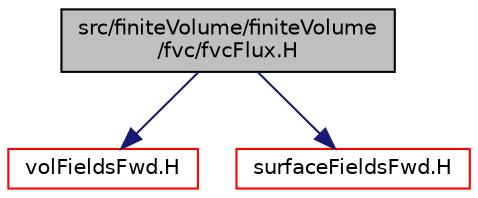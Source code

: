 digraph "src/finiteVolume/finiteVolume/fvc/fvcFlux.H"
{
  bgcolor="transparent";
  edge [fontname="Helvetica",fontsize="10",labelfontname="Helvetica",labelfontsize="10"];
  node [fontname="Helvetica",fontsize="10",shape=record];
  Node0 [label="src/finiteVolume/finiteVolume\l/fvc/fvcFlux.H",height=0.2,width=0.4,color="black", fillcolor="grey75", style="filled", fontcolor="black"];
  Node0 -> Node1 [color="midnightblue",fontsize="10",style="solid",fontname="Helvetica"];
  Node1 [label="volFieldsFwd.H",height=0.2,width=0.4,color="red",URL="$a02915.html"];
  Node0 -> Node73 [color="midnightblue",fontsize="10",style="solid",fontname="Helvetica"];
  Node73 [label="surfaceFieldsFwd.H",height=0.2,width=0.4,color="red",URL="$a02900.html"];
}
